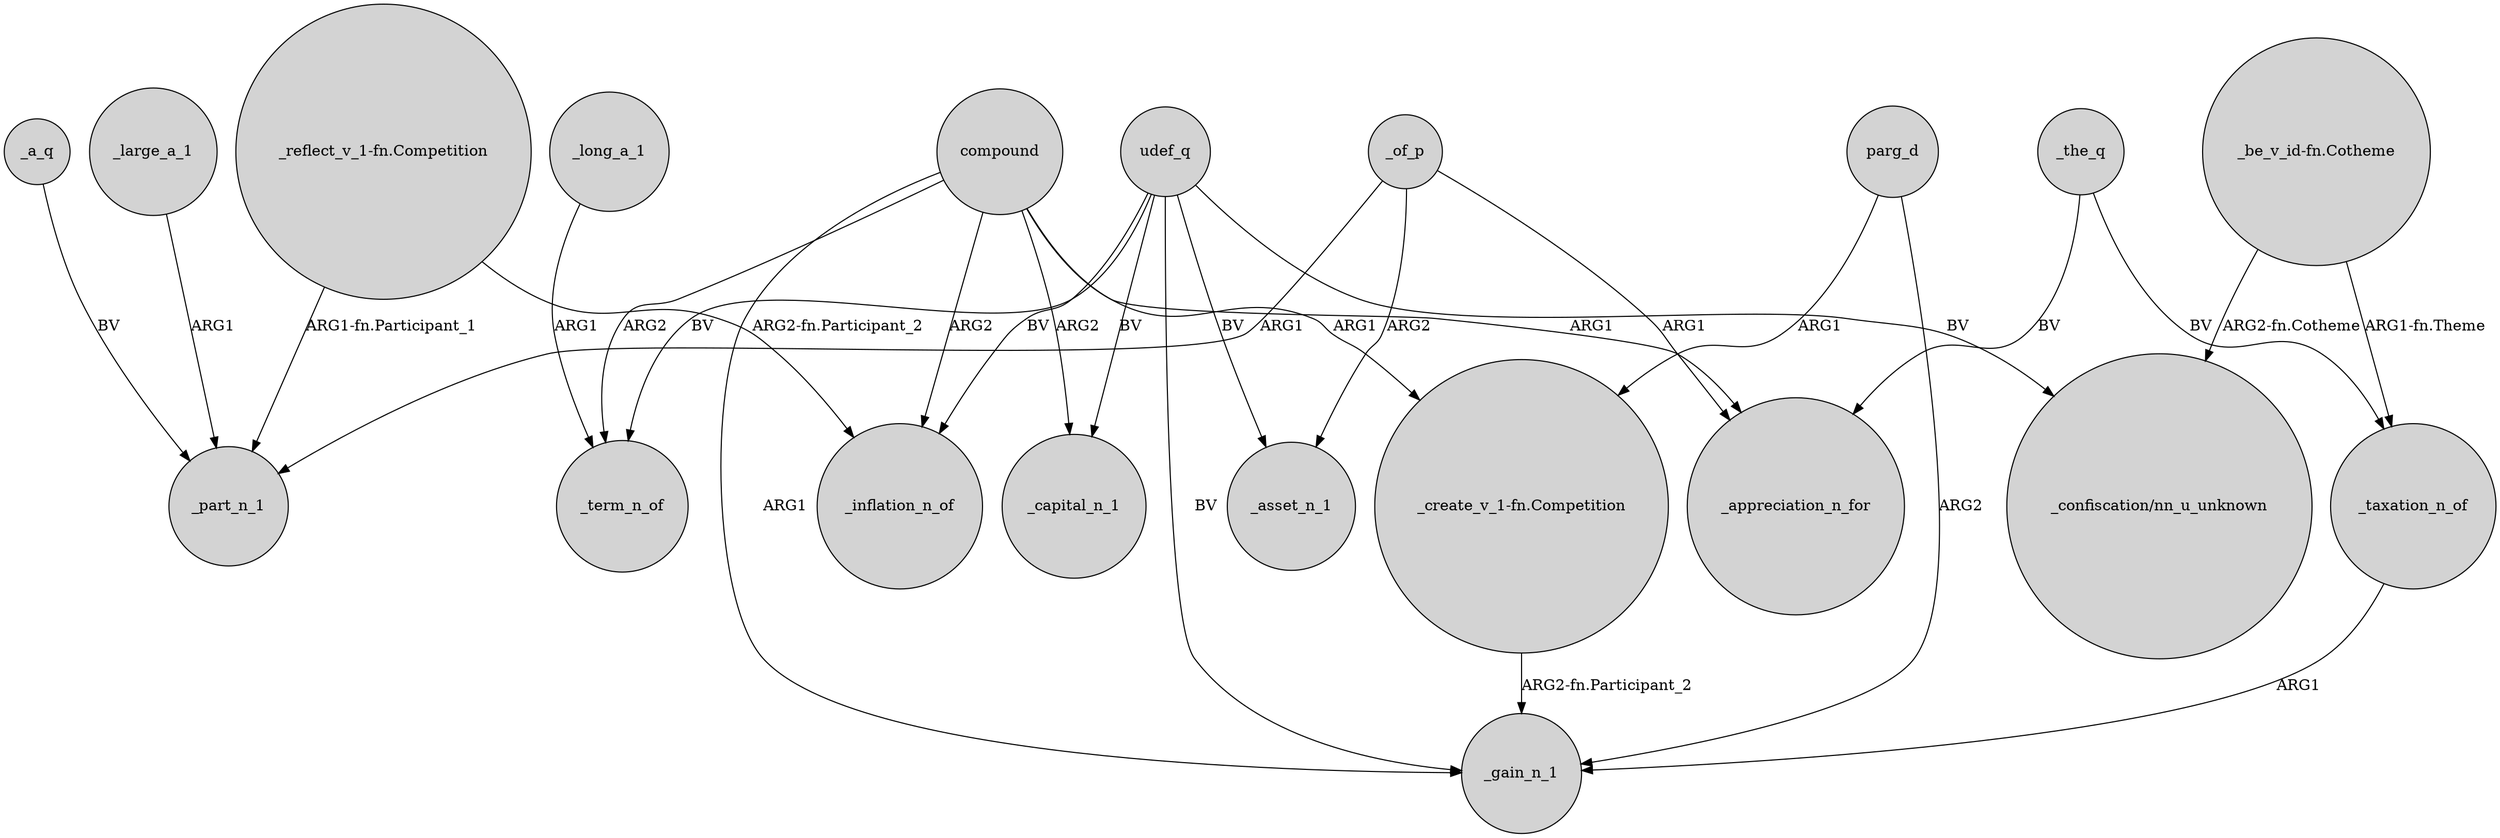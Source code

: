 digraph {
	node [shape=circle style=filled]
	udef_q -> _term_n_of [label=BV]
	compound -> _inflation_n_of [label=ARG2]
	_a_q -> _part_n_1 [label=BV]
	compound -> _term_n_of [label=ARG2]
	_the_q -> _appreciation_n_for [label=BV]
	_long_a_1 -> _term_n_of [label=ARG1]
	"_create_v_1-fn.Competition" -> _gain_n_1 [label="ARG2-fn.Participant_2"]
	_of_p -> _appreciation_n_for [label=ARG1]
	compound -> _appreciation_n_for [label=ARG1]
	udef_q -> _inflation_n_of [label=BV]
	udef_q -> _asset_n_1 [label=BV]
	parg_d -> _gain_n_1 [label=ARG2]
	compound -> "_create_v_1-fn.Competition" [label=ARG1]
	"_be_v_id-fn.Cotheme" -> _taxation_n_of [label="ARG1-fn.Theme"]
	udef_q -> _capital_n_1 [label=BV]
	"_be_v_id-fn.Cotheme" -> "_confiscation/nn_u_unknown" [label="ARG2-fn.Cotheme"]
	parg_d -> "_create_v_1-fn.Competition" [label=ARG1]
	_the_q -> _taxation_n_of [label=BV]
	"_reflect_v_1-fn.Competition" -> _part_n_1 [label="ARG1-fn.Participant_1"]
	compound -> _capital_n_1 [label=ARG2]
	compound -> _gain_n_1 [label=ARG1]
	_large_a_1 -> _part_n_1 [label=ARG1]
	udef_q -> "_confiscation/nn_u_unknown" [label=BV]
	_taxation_n_of -> _gain_n_1 [label=ARG1]
	"_reflect_v_1-fn.Competition" -> _inflation_n_of [label="ARG2-fn.Participant_2"]
	_of_p -> _asset_n_1 [label=ARG2]
	_of_p -> _part_n_1 [label=ARG1]
	udef_q -> _gain_n_1 [label=BV]
}
